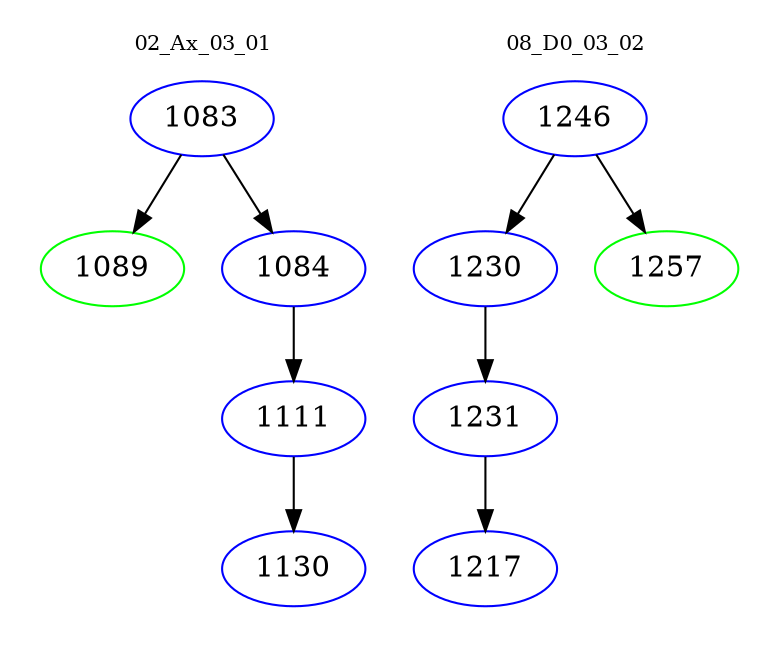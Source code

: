 digraph{
subgraph cluster_0 {
color = white
label = "02_Ax_03_01";
fontsize=10;
T0_1083 [label="1083", color="blue"]
T0_1083 -> T0_1089 [color="black"]
T0_1089 [label="1089", color="green"]
T0_1083 -> T0_1084 [color="black"]
T0_1084 [label="1084", color="blue"]
T0_1084 -> T0_1111 [color="black"]
T0_1111 [label="1111", color="blue"]
T0_1111 -> T0_1130 [color="black"]
T0_1130 [label="1130", color="blue"]
}
subgraph cluster_1 {
color = white
label = "08_D0_03_02";
fontsize=10;
T1_1246 [label="1246", color="blue"]
T1_1246 -> T1_1230 [color="black"]
T1_1230 [label="1230", color="blue"]
T1_1230 -> T1_1231 [color="black"]
T1_1231 [label="1231", color="blue"]
T1_1231 -> T1_1217 [color="black"]
T1_1217 [label="1217", color="blue"]
T1_1246 -> T1_1257 [color="black"]
T1_1257 [label="1257", color="green"]
}
}
